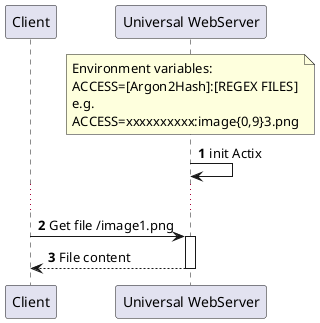 @startuml Example usage

autonumber

participant "Client" as C
participant "Universal WebServer" as UWS

note over UWS
Environment variables: 
ACCESS=[Argon2Hash]:[REGEX FILES]
e.g.
ACCESS=xxxxxxxxxx:image{0,9}3.png
end note
UWS -> UWS: init Actix
...
C -> UWS ++: Get file /image1.png
UWS --> C --: File content


@enduml